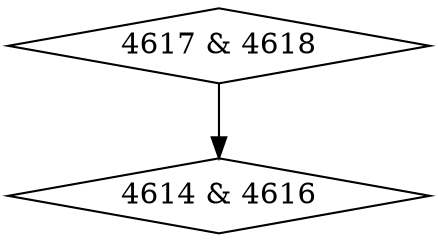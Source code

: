 digraph {
0 [label = "4614 & 4616", shape = diamond];
1 [label = "4617 & 4618", shape = diamond];
1->0;
}

